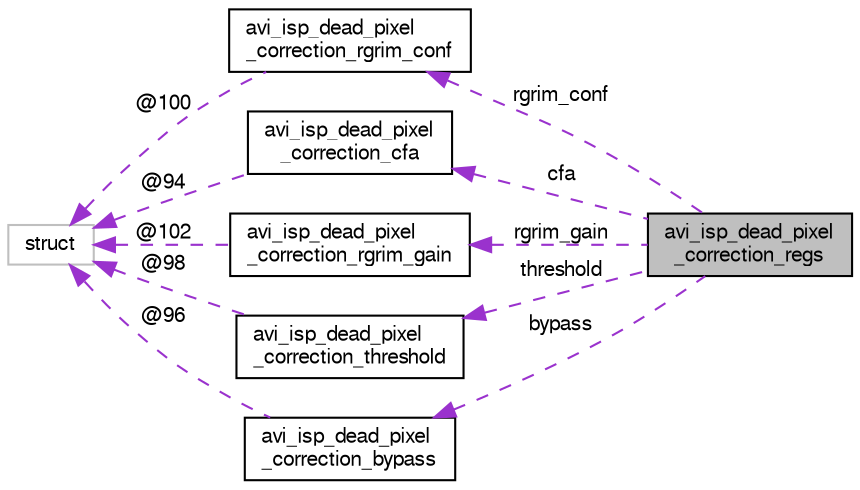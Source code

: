 digraph "avi_isp_dead_pixel_correction_regs"
{
  edge [fontname="FreeSans",fontsize="10",labelfontname="FreeSans",labelfontsize="10"];
  node [fontname="FreeSans",fontsize="10",shape=record];
  rankdir="LR";
  Node1 [label="avi_isp_dead_pixel\l_correction_regs",height=0.2,width=0.4,color="black", fillcolor="grey75", style="filled", fontcolor="black"];
  Node2 -> Node1 [dir="back",color="darkorchid3",fontsize="10",style="dashed",label=" rgrim_conf" ,fontname="FreeSans"];
  Node2 [label="avi_isp_dead_pixel\l_correction_rgrim_conf",height=0.2,width=0.4,color="black", fillcolor="white", style="filled",URL="$avi__isp__dead__pixel__correction_8h.html#unionavi__isp__dead__pixel__correction__rgrim__conf"];
  Node3 -> Node2 [dir="back",color="darkorchid3",fontsize="10",style="dashed",label=" @100" ,fontname="FreeSans"];
  Node3 [label="struct",height=0.2,width=0.4,color="grey75", fillcolor="white", style="filled"];
  Node4 -> Node1 [dir="back",color="darkorchid3",fontsize="10",style="dashed",label=" cfa" ,fontname="FreeSans"];
  Node4 [label="avi_isp_dead_pixel\l_correction_cfa",height=0.2,width=0.4,color="black", fillcolor="white", style="filled",URL="$avi__isp__dead__pixel__correction_8h.html#unionavi__isp__dead__pixel__correction__cfa"];
  Node3 -> Node4 [dir="back",color="darkorchid3",fontsize="10",style="dashed",label=" @94" ,fontname="FreeSans"];
  Node5 -> Node1 [dir="back",color="darkorchid3",fontsize="10",style="dashed",label=" rgrim_gain" ,fontname="FreeSans"];
  Node5 [label="avi_isp_dead_pixel\l_correction_rgrim_gain",height=0.2,width=0.4,color="black", fillcolor="white", style="filled",URL="$avi__isp__dead__pixel__correction_8h.html#unionavi__isp__dead__pixel__correction__rgrim__gain"];
  Node3 -> Node5 [dir="back",color="darkorchid3",fontsize="10",style="dashed",label=" @102" ,fontname="FreeSans"];
  Node6 -> Node1 [dir="back",color="darkorchid3",fontsize="10",style="dashed",label=" threshold" ,fontname="FreeSans"];
  Node6 [label="avi_isp_dead_pixel\l_correction_threshold",height=0.2,width=0.4,color="black", fillcolor="white", style="filled",URL="$avi__isp__dead__pixel__correction_8h.html#unionavi__isp__dead__pixel__correction__threshold"];
  Node3 -> Node6 [dir="back",color="darkorchid3",fontsize="10",style="dashed",label=" @98" ,fontname="FreeSans"];
  Node7 -> Node1 [dir="back",color="darkorchid3",fontsize="10",style="dashed",label=" bypass" ,fontname="FreeSans"];
  Node7 [label="avi_isp_dead_pixel\l_correction_bypass",height=0.2,width=0.4,color="black", fillcolor="white", style="filled",URL="$avi__isp__dead__pixel__correction_8h.html#unionavi__isp__dead__pixel__correction__bypass"];
  Node3 -> Node7 [dir="back",color="darkorchid3",fontsize="10",style="dashed",label=" @96" ,fontname="FreeSans"];
}
